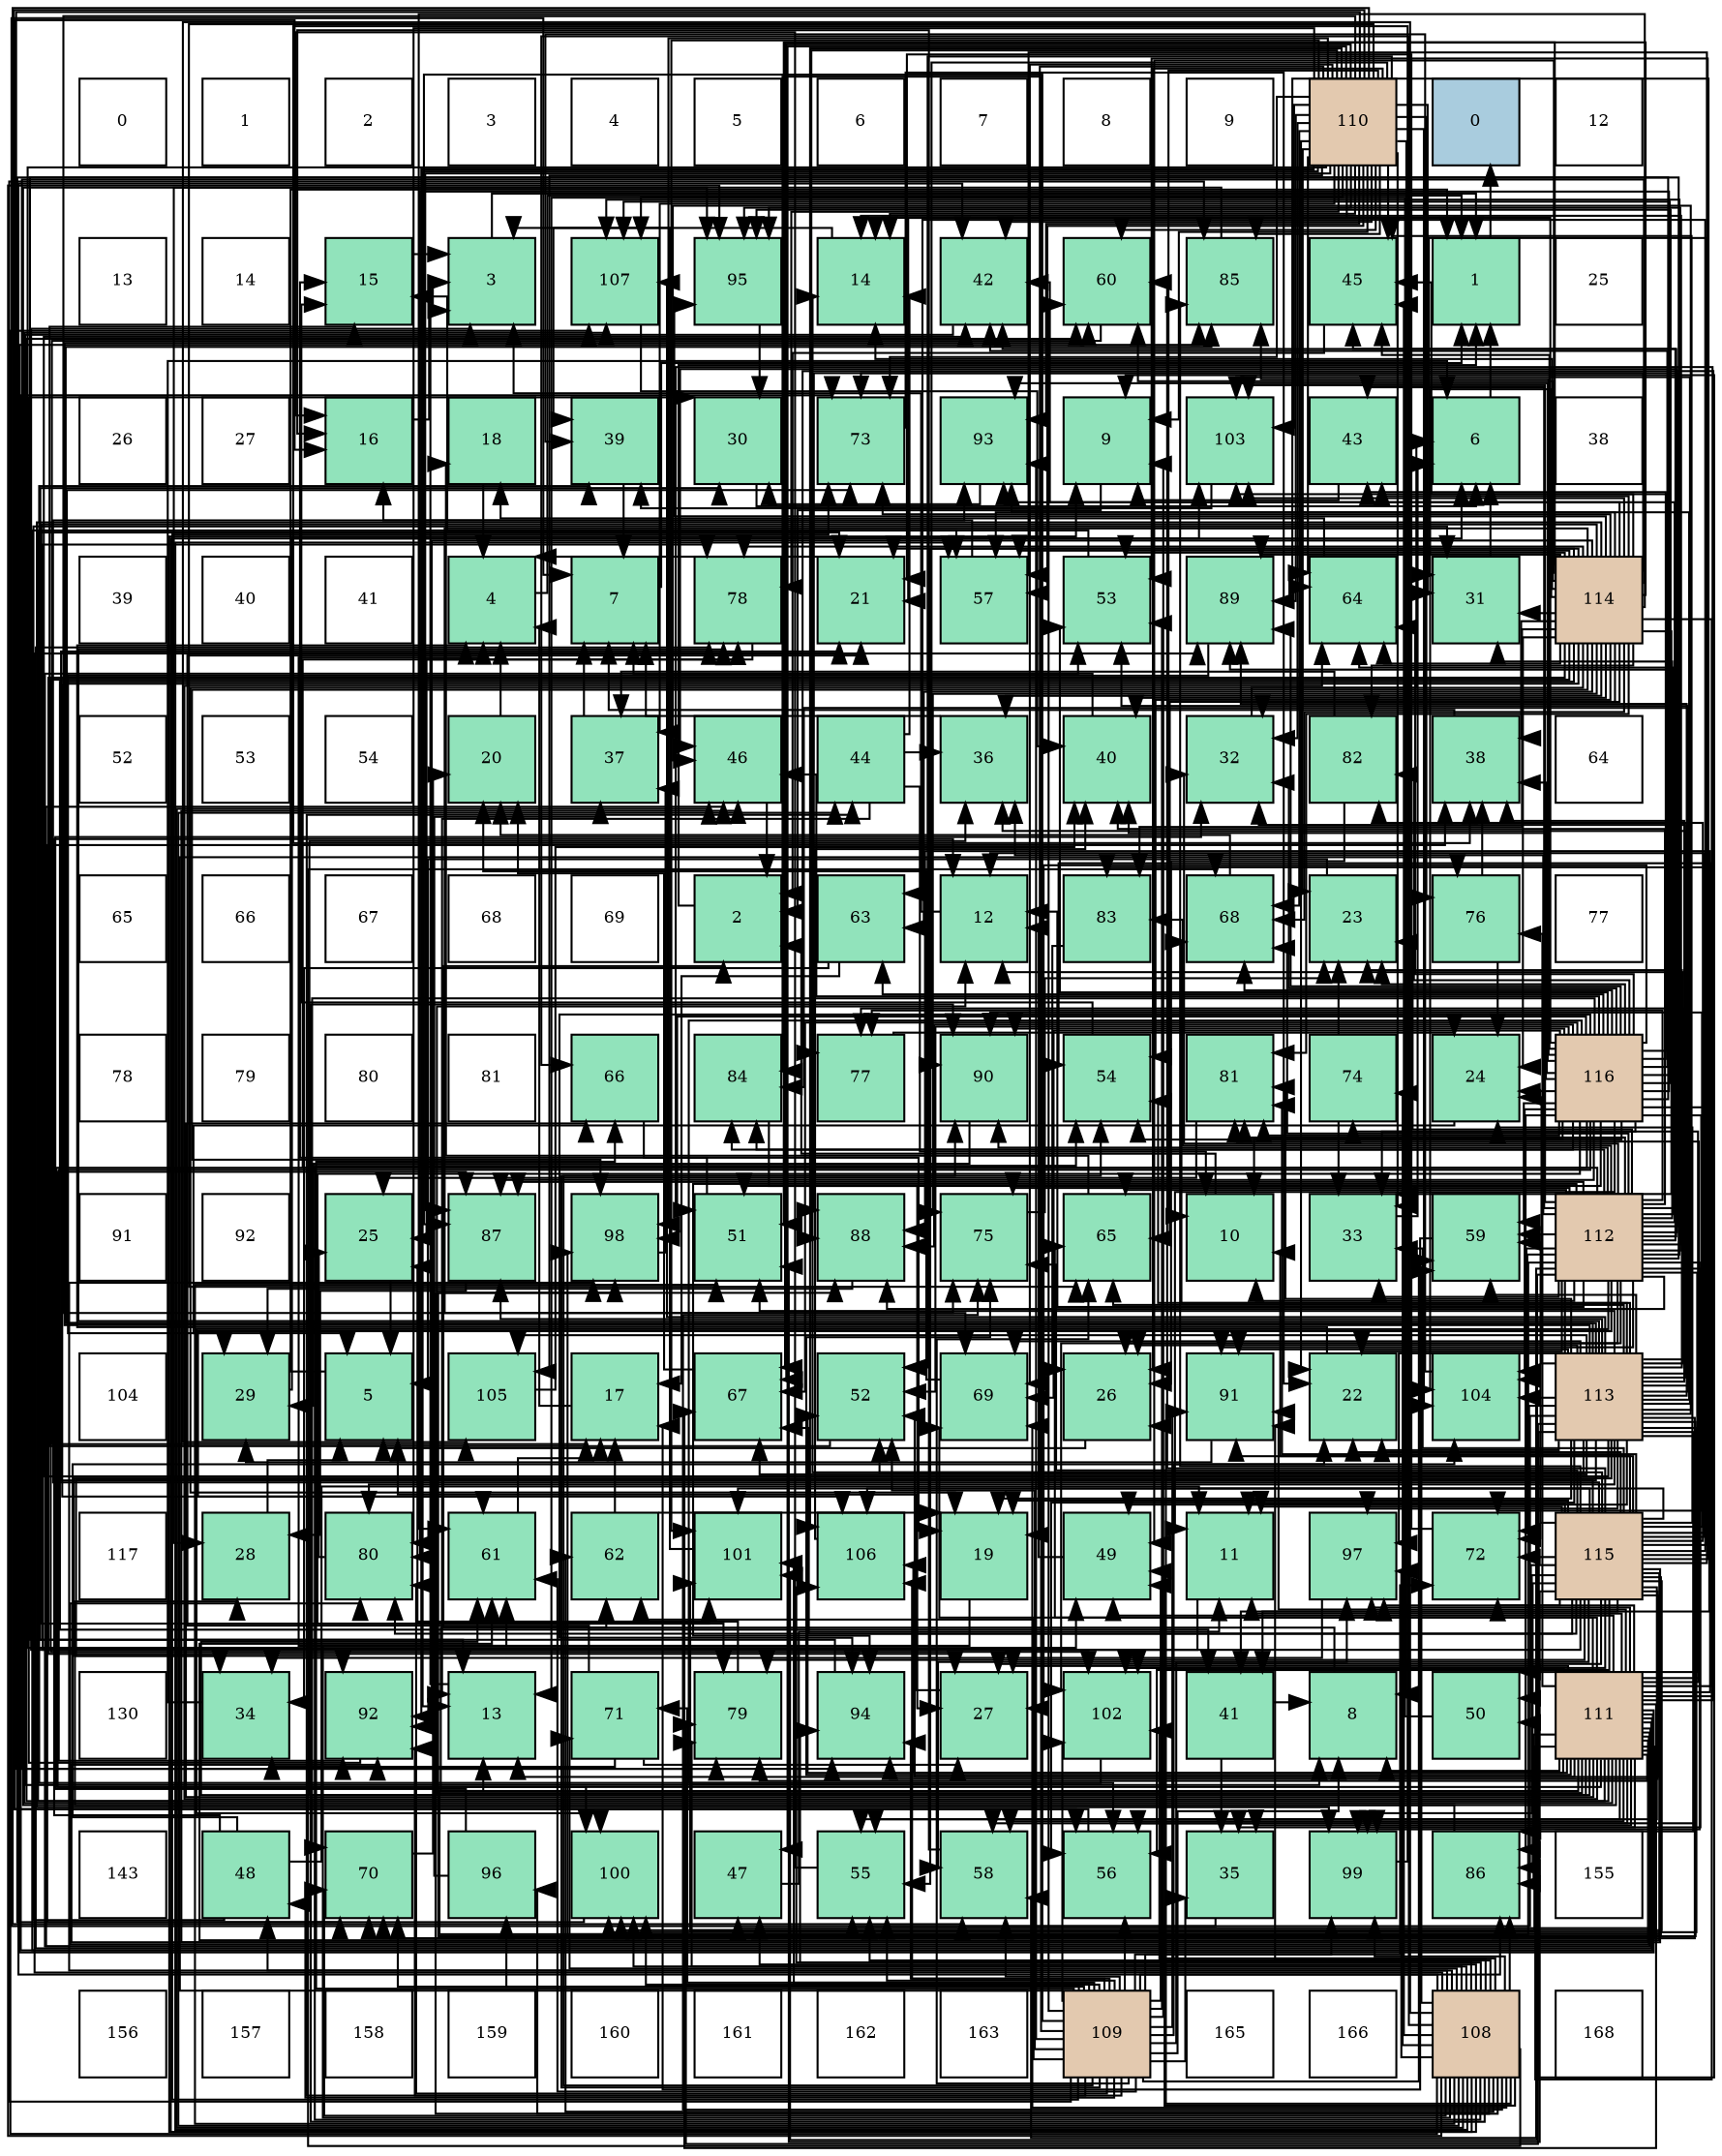 digraph layout{
 rankdir=TB;
 splines=ortho;
 node [style=filled shape=square fixedsize=true width=0.6];
0[label="0", fontsize=8, fillcolor="#ffffff"];
1[label="1", fontsize=8, fillcolor="#ffffff"];
2[label="2", fontsize=8, fillcolor="#ffffff"];
3[label="3", fontsize=8, fillcolor="#ffffff"];
4[label="4", fontsize=8, fillcolor="#ffffff"];
5[label="5", fontsize=8, fillcolor="#ffffff"];
6[label="6", fontsize=8, fillcolor="#ffffff"];
7[label="7", fontsize=8, fillcolor="#ffffff"];
8[label="8", fontsize=8, fillcolor="#ffffff"];
9[label="9", fontsize=8, fillcolor="#ffffff"];
10[label="110", fontsize=8, fillcolor="#e3c9af"];
11[label="0", fontsize=8, fillcolor="#a9ccde"];
12[label="12", fontsize=8, fillcolor="#ffffff"];
13[label="13", fontsize=8, fillcolor="#ffffff"];
14[label="14", fontsize=8, fillcolor="#ffffff"];
15[label="15", fontsize=8, fillcolor="#91e3bb"];
16[label="3", fontsize=8, fillcolor="#91e3bb"];
17[label="107", fontsize=8, fillcolor="#91e3bb"];
18[label="95", fontsize=8, fillcolor="#91e3bb"];
19[label="14", fontsize=8, fillcolor="#91e3bb"];
20[label="42", fontsize=8, fillcolor="#91e3bb"];
21[label="60", fontsize=8, fillcolor="#91e3bb"];
22[label="85", fontsize=8, fillcolor="#91e3bb"];
23[label="45", fontsize=8, fillcolor="#91e3bb"];
24[label="1", fontsize=8, fillcolor="#91e3bb"];
25[label="25", fontsize=8, fillcolor="#ffffff"];
26[label="26", fontsize=8, fillcolor="#ffffff"];
27[label="27", fontsize=8, fillcolor="#ffffff"];
28[label="16", fontsize=8, fillcolor="#91e3bb"];
29[label="18", fontsize=8, fillcolor="#91e3bb"];
30[label="39", fontsize=8, fillcolor="#91e3bb"];
31[label="30", fontsize=8, fillcolor="#91e3bb"];
32[label="73", fontsize=8, fillcolor="#91e3bb"];
33[label="93", fontsize=8, fillcolor="#91e3bb"];
34[label="9", fontsize=8, fillcolor="#91e3bb"];
35[label="103", fontsize=8, fillcolor="#91e3bb"];
36[label="43", fontsize=8, fillcolor="#91e3bb"];
37[label="6", fontsize=8, fillcolor="#91e3bb"];
38[label="38", fontsize=8, fillcolor="#ffffff"];
39[label="39", fontsize=8, fillcolor="#ffffff"];
40[label="40", fontsize=8, fillcolor="#ffffff"];
41[label="41", fontsize=8, fillcolor="#ffffff"];
42[label="4", fontsize=8, fillcolor="#91e3bb"];
43[label="7", fontsize=8, fillcolor="#91e3bb"];
44[label="78", fontsize=8, fillcolor="#91e3bb"];
45[label="21", fontsize=8, fillcolor="#91e3bb"];
46[label="57", fontsize=8, fillcolor="#91e3bb"];
47[label="53", fontsize=8, fillcolor="#91e3bb"];
48[label="89", fontsize=8, fillcolor="#91e3bb"];
49[label="64", fontsize=8, fillcolor="#91e3bb"];
50[label="31", fontsize=8, fillcolor="#91e3bb"];
51[label="114", fontsize=8, fillcolor="#e3c9af"];
52[label="52", fontsize=8, fillcolor="#ffffff"];
53[label="53", fontsize=8, fillcolor="#ffffff"];
54[label="54", fontsize=8, fillcolor="#ffffff"];
55[label="20", fontsize=8, fillcolor="#91e3bb"];
56[label="37", fontsize=8, fillcolor="#91e3bb"];
57[label="46", fontsize=8, fillcolor="#91e3bb"];
58[label="44", fontsize=8, fillcolor="#91e3bb"];
59[label="36", fontsize=8, fillcolor="#91e3bb"];
60[label="40", fontsize=8, fillcolor="#91e3bb"];
61[label="32", fontsize=8, fillcolor="#91e3bb"];
62[label="82", fontsize=8, fillcolor="#91e3bb"];
63[label="38", fontsize=8, fillcolor="#91e3bb"];
64[label="64", fontsize=8, fillcolor="#ffffff"];
65[label="65", fontsize=8, fillcolor="#ffffff"];
66[label="66", fontsize=8, fillcolor="#ffffff"];
67[label="67", fontsize=8, fillcolor="#ffffff"];
68[label="68", fontsize=8, fillcolor="#ffffff"];
69[label="69", fontsize=8, fillcolor="#ffffff"];
70[label="2", fontsize=8, fillcolor="#91e3bb"];
71[label="63", fontsize=8, fillcolor="#91e3bb"];
72[label="12", fontsize=8, fillcolor="#91e3bb"];
73[label="83", fontsize=8, fillcolor="#91e3bb"];
74[label="68", fontsize=8, fillcolor="#91e3bb"];
75[label="23", fontsize=8, fillcolor="#91e3bb"];
76[label="76", fontsize=8, fillcolor="#91e3bb"];
77[label="77", fontsize=8, fillcolor="#ffffff"];
78[label="78", fontsize=8, fillcolor="#ffffff"];
79[label="79", fontsize=8, fillcolor="#ffffff"];
80[label="80", fontsize=8, fillcolor="#ffffff"];
81[label="81", fontsize=8, fillcolor="#ffffff"];
82[label="66", fontsize=8, fillcolor="#91e3bb"];
83[label="84", fontsize=8, fillcolor="#91e3bb"];
84[label="77", fontsize=8, fillcolor="#91e3bb"];
85[label="90", fontsize=8, fillcolor="#91e3bb"];
86[label="54", fontsize=8, fillcolor="#91e3bb"];
87[label="81", fontsize=8, fillcolor="#91e3bb"];
88[label="74", fontsize=8, fillcolor="#91e3bb"];
89[label="24", fontsize=8, fillcolor="#91e3bb"];
90[label="116", fontsize=8, fillcolor="#e3c9af"];
91[label="91", fontsize=8, fillcolor="#ffffff"];
92[label="92", fontsize=8, fillcolor="#ffffff"];
93[label="25", fontsize=8, fillcolor="#91e3bb"];
94[label="87", fontsize=8, fillcolor="#91e3bb"];
95[label="98", fontsize=8, fillcolor="#91e3bb"];
96[label="51", fontsize=8, fillcolor="#91e3bb"];
97[label="88", fontsize=8, fillcolor="#91e3bb"];
98[label="75", fontsize=8, fillcolor="#91e3bb"];
99[label="65", fontsize=8, fillcolor="#91e3bb"];
100[label="10", fontsize=8, fillcolor="#91e3bb"];
101[label="33", fontsize=8, fillcolor="#91e3bb"];
102[label="59", fontsize=8, fillcolor="#91e3bb"];
103[label="112", fontsize=8, fillcolor="#e3c9af"];
104[label="104", fontsize=8, fillcolor="#ffffff"];
105[label="29", fontsize=8, fillcolor="#91e3bb"];
106[label="5", fontsize=8, fillcolor="#91e3bb"];
107[label="105", fontsize=8, fillcolor="#91e3bb"];
108[label="17", fontsize=8, fillcolor="#91e3bb"];
109[label="67", fontsize=8, fillcolor="#91e3bb"];
110[label="52", fontsize=8, fillcolor="#91e3bb"];
111[label="69", fontsize=8, fillcolor="#91e3bb"];
112[label="26", fontsize=8, fillcolor="#91e3bb"];
113[label="91", fontsize=8, fillcolor="#91e3bb"];
114[label="22", fontsize=8, fillcolor="#91e3bb"];
115[label="104", fontsize=8, fillcolor="#91e3bb"];
116[label="113", fontsize=8, fillcolor="#e3c9af"];
117[label="117", fontsize=8, fillcolor="#ffffff"];
118[label="28", fontsize=8, fillcolor="#91e3bb"];
119[label="80", fontsize=8, fillcolor="#91e3bb"];
120[label="61", fontsize=8, fillcolor="#91e3bb"];
121[label="62", fontsize=8, fillcolor="#91e3bb"];
122[label="101", fontsize=8, fillcolor="#91e3bb"];
123[label="106", fontsize=8, fillcolor="#91e3bb"];
124[label="19", fontsize=8, fillcolor="#91e3bb"];
125[label="49", fontsize=8, fillcolor="#91e3bb"];
126[label="11", fontsize=8, fillcolor="#91e3bb"];
127[label="97", fontsize=8, fillcolor="#91e3bb"];
128[label="72", fontsize=8, fillcolor="#91e3bb"];
129[label="115", fontsize=8, fillcolor="#e3c9af"];
130[label="130", fontsize=8, fillcolor="#ffffff"];
131[label="34", fontsize=8, fillcolor="#91e3bb"];
132[label="92", fontsize=8, fillcolor="#91e3bb"];
133[label="13", fontsize=8, fillcolor="#91e3bb"];
134[label="71", fontsize=8, fillcolor="#91e3bb"];
135[label="79", fontsize=8, fillcolor="#91e3bb"];
136[label="94", fontsize=8, fillcolor="#91e3bb"];
137[label="27", fontsize=8, fillcolor="#91e3bb"];
138[label="102", fontsize=8, fillcolor="#91e3bb"];
139[label="41", fontsize=8, fillcolor="#91e3bb"];
140[label="8", fontsize=8, fillcolor="#91e3bb"];
141[label="50", fontsize=8, fillcolor="#91e3bb"];
142[label="111", fontsize=8, fillcolor="#e3c9af"];
143[label="143", fontsize=8, fillcolor="#ffffff"];
144[label="48", fontsize=8, fillcolor="#91e3bb"];
145[label="70", fontsize=8, fillcolor="#91e3bb"];
146[label="96", fontsize=8, fillcolor="#91e3bb"];
147[label="100", fontsize=8, fillcolor="#91e3bb"];
148[label="47", fontsize=8, fillcolor="#91e3bb"];
149[label="55", fontsize=8, fillcolor="#91e3bb"];
150[label="58", fontsize=8, fillcolor="#91e3bb"];
151[label="56", fontsize=8, fillcolor="#91e3bb"];
152[label="35", fontsize=8, fillcolor="#91e3bb"];
153[label="99", fontsize=8, fillcolor="#91e3bb"];
154[label="86", fontsize=8, fillcolor="#91e3bb"];
155[label="155", fontsize=8, fillcolor="#ffffff"];
156[label="156", fontsize=8, fillcolor="#ffffff"];
157[label="157", fontsize=8, fillcolor="#ffffff"];
158[label="158", fontsize=8, fillcolor="#ffffff"];
159[label="159", fontsize=8, fillcolor="#ffffff"];
160[label="160", fontsize=8, fillcolor="#ffffff"];
161[label="161", fontsize=8, fillcolor="#ffffff"];
162[label="162", fontsize=8, fillcolor="#ffffff"];
163[label="163", fontsize=8, fillcolor="#ffffff"];
164[label="109", fontsize=8, fillcolor="#e3c9af"];
165[label="165", fontsize=8, fillcolor="#ffffff"];
166[label="166", fontsize=8, fillcolor="#ffffff"];
167[label="108", fontsize=8, fillcolor="#e3c9af"];
168[label="168", fontsize=8, fillcolor="#ffffff"];
edge [constraint=false, style=vis];24 -> 11;
70 -> 24;
16 -> 24;
42 -> 24;
106 -> 24;
37 -> 24;
43 -> 24;
140 -> 70;
34 -> 70;
100 -> 70;
126 -> 16;
72 -> 16;
133 -> 16;
19 -> 16;
15 -> 16;
28 -> 16;
108 -> 42;
29 -> 42;
124 -> 42;
55 -> 42;
45 -> 42;
114 -> 42;
75 -> 106;
89 -> 106;
93 -> 106;
112 -> 106;
137 -> 106;
118 -> 106;
105 -> 37;
31 -> 37;
50 -> 37;
61 -> 37;
101 -> 37;
131 -> 37;
152 -> 43;
59 -> 43;
56 -> 43;
63 -> 43;
30 -> 43;
60 -> 43;
139 -> 140;
139 -> 152;
20 -> 140;
36 -> 34;
58 -> 100;
58 -> 133;
58 -> 19;
58 -> 59;
23 -> 70;
57 -> 70;
148 -> 126;
144 -> 126;
144 -> 72;
144 -> 114;
144 -> 50;
125 -> 72;
141 -> 133;
96 -> 15;
110 -> 15;
47 -> 15;
86 -> 15;
149 -> 28;
151 -> 28;
46 -> 28;
150 -> 28;
102 -> 108;
21 -> 108;
120 -> 108;
121 -> 108;
121 -> 124;
71 -> 108;
71 -> 131;
49 -> 29;
99 -> 29;
82 -> 124;
109 -> 55;
74 -> 55;
111 -> 55;
145 -> 55;
134 -> 45;
134 -> 137;
134 -> 131;
128 -> 45;
32 -> 114;
88 -> 75;
88 -> 101;
98 -> 75;
76 -> 89;
76 -> 63;
84 -> 89;
44 -> 93;
135 -> 93;
119 -> 93;
87 -> 93;
62 -> 112;
62 -> 56;
73 -> 112;
83 -> 137;
22 -> 118;
154 -> 118;
94 -> 118;
97 -> 105;
48 -> 105;
85 -> 105;
113 -> 105;
132 -> 31;
33 -> 31;
136 -> 31;
18 -> 31;
146 -> 61;
146 -> 56;
127 -> 131;
95 -> 56;
153 -> 63;
147 -> 63;
122 -> 30;
138 -> 30;
35 -> 30;
115 -> 30;
107 -> 60;
123 -> 60;
17 -> 60;
167 -> 34;
167 -> 112;
167 -> 20;
167 -> 58;
167 -> 23;
167 -> 57;
167 -> 148;
167 -> 144;
167 -> 125;
167 -> 96;
167 -> 86;
167 -> 149;
167 -> 46;
167 -> 102;
167 -> 120;
167 -> 121;
167 -> 82;
167 -> 74;
167 -> 111;
167 -> 145;
167 -> 134;
167 -> 88;
167 -> 98;
167 -> 135;
167 -> 154;
167 -> 97;
167 -> 48;
167 -> 85;
167 -> 113;
167 -> 136;
167 -> 18;
167 -> 146;
167 -> 127;
167 -> 95;
167 -> 153;
167 -> 147;
167 -> 138;
167 -> 35;
167 -> 107;
167 -> 123;
167 -> 17;
164 -> 140;
164 -> 34;
164 -> 152;
164 -> 58;
164 -> 144;
164 -> 125;
164 -> 110;
164 -> 47;
164 -> 86;
164 -> 149;
164 -> 151;
164 -> 150;
164 -> 102;
164 -> 21;
164 -> 120;
164 -> 121;
164 -> 99;
164 -> 82;
164 -> 145;
164 -> 134;
164 -> 128;
164 -> 32;
164 -> 76;
164 -> 119;
164 -> 83;
164 -> 22;
164 -> 154;
164 -> 94;
164 -> 85;
164 -> 113;
164 -> 132;
164 -> 33;
164 -> 136;
164 -> 146;
164 -> 127;
164 -> 153;
164 -> 147;
164 -> 122;
164 -> 138;
164 -> 115;
164 -> 123;
10 -> 140;
10 -> 34;
10 -> 100;
10 -> 133;
10 -> 19;
10 -> 124;
10 -> 45;
10 -> 114;
10 -> 75;
10 -> 112;
10 -> 50;
10 -> 61;
10 -> 101;
10 -> 56;
10 -> 20;
10 -> 23;
10 -> 148;
10 -> 125;
10 -> 110;
10 -> 151;
10 -> 46;
10 -> 150;
10 -> 21;
10 -> 49;
10 -> 99;
10 -> 109;
10 -> 74;
10 -> 111;
10 -> 32;
10 -> 98;
10 -> 76;
10 -> 44;
10 -> 119;
10 -> 22;
10 -> 94;
10 -> 97;
10 -> 48;
10 -> 85;
10 -> 132;
10 -> 33;
10 -> 136;
10 -> 18;
10 -> 95;
10 -> 122;
10 -> 35;
10 -> 115;
10 -> 107;
10 -> 123;
10 -> 17;
142 -> 140;
142 -> 126;
142 -> 72;
142 -> 133;
142 -> 45;
142 -> 137;
142 -> 152;
142 -> 59;
142 -> 57;
142 -> 148;
142 -> 125;
142 -> 96;
142 -> 110;
142 -> 47;
142 -> 86;
142 -> 149;
142 -> 151;
142 -> 46;
142 -> 150;
142 -> 21;
142 -> 120;
142 -> 121;
142 -> 49;
142 -> 99;
142 -> 82;
142 -> 109;
142 -> 111;
142 -> 145;
142 -> 128;
142 -> 32;
142 -> 88;
142 -> 98;
142 -> 76;
142 -> 84;
142 -> 44;
142 -> 135;
142 -> 119;
142 -> 87;
142 -> 22;
142 -> 154;
142 -> 94;
142 -> 97;
142 -> 113;
142 -> 132;
142 -> 18;
142 -> 127;
142 -> 153;
142 -> 122;
142 -> 138;
142 -> 123;
142 -> 17;
103 -> 100;
103 -> 72;
103 -> 19;
103 -> 114;
103 -> 75;
103 -> 112;
103 -> 50;
103 -> 61;
103 -> 101;
103 -> 152;
103 -> 59;
103 -> 60;
103 -> 20;
103 -> 36;
103 -> 23;
103 -> 57;
103 -> 141;
103 -> 150;
103 -> 102;
103 -> 120;
103 -> 49;
103 -> 99;
103 -> 74;
103 -> 145;
103 -> 128;
103 -> 32;
103 -> 98;
103 -> 84;
103 -> 44;
103 -> 87;
103 -> 73;
103 -> 83;
103 -> 94;
103 -> 97;
103 -> 48;
103 -> 85;
103 -> 113;
103 -> 33;
103 -> 136;
103 -> 18;
103 -> 127;
103 -> 95;
103 -> 153;
103 -> 147;
103 -> 122;
103 -> 138;
103 -> 35;
103 -> 115;
103 -> 17;
116 -> 34;
116 -> 126;
116 -> 72;
116 -> 124;
116 -> 114;
116 -> 75;
116 -> 89;
116 -> 112;
116 -> 61;
116 -> 131;
116 -> 59;
116 -> 63;
116 -> 20;
116 -> 23;
116 -> 57;
116 -> 96;
116 -> 110;
116 -> 47;
116 -> 86;
116 -> 149;
116 -> 151;
116 -> 46;
116 -> 150;
116 -> 102;
116 -> 21;
116 -> 99;
116 -> 109;
116 -> 74;
116 -> 111;
116 -> 145;
116 -> 128;
116 -> 32;
116 -> 84;
116 -> 44;
116 -> 135;
116 -> 119;
116 -> 87;
116 -> 83;
116 -> 22;
116 -> 154;
116 -> 94;
116 -> 48;
116 -> 113;
116 -> 132;
116 -> 127;
116 -> 95;
116 -> 147;
116 -> 35;
116 -> 115;
116 -> 107;
116 -> 17;
51 -> 19;
51 -> 124;
51 -> 45;
51 -> 89;
51 -> 137;
51 -> 50;
51 -> 61;
51 -> 101;
51 -> 59;
51 -> 63;
51 -> 60;
51 -> 139;
51 -> 20;
51 -> 36;
51 -> 23;
51 -> 125;
51 -> 141;
51 -> 96;
51 -> 47;
51 -> 86;
51 -> 149;
51 -> 46;
51 -> 21;
51 -> 120;
51 -> 71;
51 -> 49;
51 -> 99;
51 -> 109;
51 -> 74;
51 -> 111;
51 -> 32;
51 -> 98;
51 -> 44;
51 -> 135;
51 -> 87;
51 -> 62;
51 -> 73;
51 -> 97;
51 -> 48;
51 -> 132;
51 -> 33;
51 -> 18;
51 -> 95;
51 -> 153;
51 -> 122;
51 -> 138;
51 -> 35;
51 -> 115;
51 -> 123;
129 -> 100;
129 -> 126;
129 -> 72;
129 -> 133;
129 -> 19;
129 -> 124;
129 -> 45;
129 -> 114;
129 -> 89;
129 -> 137;
129 -> 50;
129 -> 101;
129 -> 139;
129 -> 57;
129 -> 125;
129 -> 141;
129 -> 96;
129 -> 110;
129 -> 47;
129 -> 149;
129 -> 151;
129 -> 46;
129 -> 150;
129 -> 102;
129 -> 21;
129 -> 120;
129 -> 71;
129 -> 49;
129 -> 109;
129 -> 128;
129 -> 98;
129 -> 44;
129 -> 135;
129 -> 119;
129 -> 87;
129 -> 62;
129 -> 73;
129 -> 22;
129 -> 154;
129 -> 85;
129 -> 113;
129 -> 33;
129 -> 136;
129 -> 127;
129 -> 153;
129 -> 147;
129 -> 122;
129 -> 138;
129 -> 123;
90 -> 100;
90 -> 126;
90 -> 133;
90 -> 19;
90 -> 75;
90 -> 89;
90 -> 137;
90 -> 61;
90 -> 101;
90 -> 63;
90 -> 60;
90 -> 139;
90 -> 20;
90 -> 36;
90 -> 23;
90 -> 57;
90 -> 96;
90 -> 110;
90 -> 47;
90 -> 86;
90 -> 151;
90 -> 102;
90 -> 71;
90 -> 49;
90 -> 109;
90 -> 74;
90 -> 111;
90 -> 145;
90 -> 128;
90 -> 135;
90 -> 119;
90 -> 87;
90 -> 62;
90 -> 83;
90 -> 22;
90 -> 154;
90 -> 94;
90 -> 97;
90 -> 48;
90 -> 85;
90 -> 132;
90 -> 33;
90 -> 136;
90 -> 18;
90 -> 95;
90 -> 147;
90 -> 35;
90 -> 115;
90 -> 17;
edge [constraint=true, style=invis];
0 -> 13 -> 26 -> 39 -> 52 -> 65 -> 78 -> 91 -> 104 -> 117 -> 130 -> 143 -> 156;
1 -> 14 -> 27 -> 40 -> 53 -> 66 -> 79 -> 92 -> 105 -> 118 -> 131 -> 144 -> 157;
2 -> 15 -> 28 -> 41 -> 54 -> 67 -> 80 -> 93 -> 106 -> 119 -> 132 -> 145 -> 158;
3 -> 16 -> 29 -> 42 -> 55 -> 68 -> 81 -> 94 -> 107 -> 120 -> 133 -> 146 -> 159;
4 -> 17 -> 30 -> 43 -> 56 -> 69 -> 82 -> 95 -> 108 -> 121 -> 134 -> 147 -> 160;
5 -> 18 -> 31 -> 44 -> 57 -> 70 -> 83 -> 96 -> 109 -> 122 -> 135 -> 148 -> 161;
6 -> 19 -> 32 -> 45 -> 58 -> 71 -> 84 -> 97 -> 110 -> 123 -> 136 -> 149 -> 162;
7 -> 20 -> 33 -> 46 -> 59 -> 72 -> 85 -> 98 -> 111 -> 124 -> 137 -> 150 -> 163;
8 -> 21 -> 34 -> 47 -> 60 -> 73 -> 86 -> 99 -> 112 -> 125 -> 138 -> 151 -> 164;
9 -> 22 -> 35 -> 48 -> 61 -> 74 -> 87 -> 100 -> 113 -> 126 -> 139 -> 152 -> 165;
10 -> 23 -> 36 -> 49 -> 62 -> 75 -> 88 -> 101 -> 114 -> 127 -> 140 -> 153 -> 166;
11 -> 24 -> 37 -> 50 -> 63 -> 76 -> 89 -> 102 -> 115 -> 128 -> 141 -> 154 -> 167;
12 -> 25 -> 38 -> 51 -> 64 -> 77 -> 90 -> 103 -> 116 -> 129 -> 142 -> 155 -> 168;
rank = same {0 -> 1 -> 2 -> 3 -> 4 -> 5 -> 6 -> 7 -> 8 -> 9 -> 10 -> 11 -> 12};
rank = same {13 -> 14 -> 15 -> 16 -> 17 -> 18 -> 19 -> 20 -> 21 -> 22 -> 23 -> 24 -> 25};
rank = same {26 -> 27 -> 28 -> 29 -> 30 -> 31 -> 32 -> 33 -> 34 -> 35 -> 36 -> 37 -> 38};
rank = same {39 -> 40 -> 41 -> 42 -> 43 -> 44 -> 45 -> 46 -> 47 -> 48 -> 49 -> 50 -> 51};
rank = same {52 -> 53 -> 54 -> 55 -> 56 -> 57 -> 58 -> 59 -> 60 -> 61 -> 62 -> 63 -> 64};
rank = same {65 -> 66 -> 67 -> 68 -> 69 -> 70 -> 71 -> 72 -> 73 -> 74 -> 75 -> 76 -> 77};
rank = same {78 -> 79 -> 80 -> 81 -> 82 -> 83 -> 84 -> 85 -> 86 -> 87 -> 88 -> 89 -> 90};
rank = same {91 -> 92 -> 93 -> 94 -> 95 -> 96 -> 97 -> 98 -> 99 -> 100 -> 101 -> 102 -> 103};
rank = same {104 -> 105 -> 106 -> 107 -> 108 -> 109 -> 110 -> 111 -> 112 -> 113 -> 114 -> 115 -> 116};
rank = same {117 -> 118 -> 119 -> 120 -> 121 -> 122 -> 123 -> 124 -> 125 -> 126 -> 127 -> 128 -> 129};
rank = same {130 -> 131 -> 132 -> 133 -> 134 -> 135 -> 136 -> 137 -> 138 -> 139 -> 140 -> 141 -> 142};
rank = same {143 -> 144 -> 145 -> 146 -> 147 -> 148 -> 149 -> 150 -> 151 -> 152 -> 153 -> 154 -> 155};
rank = same {156 -> 157 -> 158 -> 159 -> 160 -> 161 -> 162 -> 163 -> 164 -> 165 -> 166 -> 167 -> 168};
}